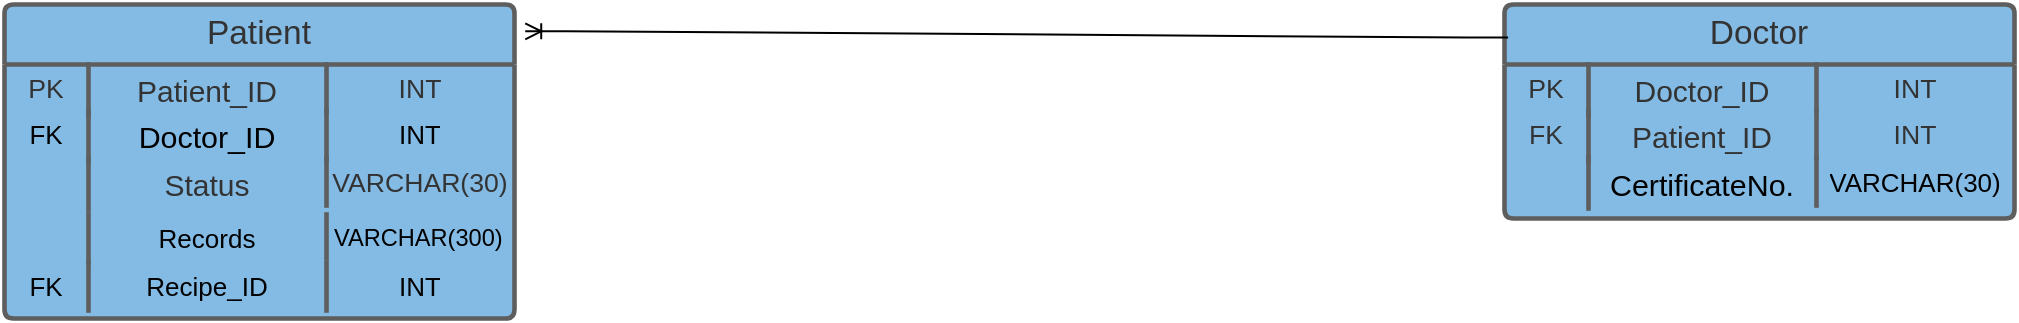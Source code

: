 <mxfile version="14.9.4" type="github">
  <diagram id="R2lEEEUBdFMjLlhIrx00" name="Page-1">
    <mxGraphModel dx="1730" dy="965" grid="1" gridSize="10" guides="1" tooltips="1" connect="1" arrows="1" fold="1" page="1" pageScale="1" pageWidth="850" pageHeight="1100" math="0" shadow="0" extFonts="Permanent Marker^https://fonts.googleapis.com/css?family=Permanent+Marker">
      <root>
        <mxCell id="0" />
        <mxCell id="1" parent="0" />
        <mxCell id="s8nBBbzB6NtBCQzFO3ce-1" value="Patient" style="html=1;overflow=block;blockSpacing=1;whiteSpace=wrap;swimlane;resizeParent=1;resizeParentMax=0;resizeLast=0;collapsible=0;marginBottom=0;fontStyle=0;swimlaneFillColor=#83bbe5;startSize=30;whiteSpace=wrap;fontSize=16.7;fontColor=#333333;align=center;fillColor=#83bbe5;whiteSpace=wrap;spacing=0;strokeColor=#5e5e5e;strokeOpacity=100;fillOpacity=100;rounded=1;absoluteArcSize=1;arcSize=9;strokeWidth=2.3;" vertex="1" parent="1">
          <mxGeometry x="480" y="90" width="255" height="157" as="geometry" />
        </mxCell>
        <mxCell id="s8nBBbzB6NtBCQzFO3ce-2" value="PK" style="strokeColor=none;part=1;resizeHeight=0;align=center;verticalAlign=top;spacingLeft=4;spacingRight=4;overflow=hidden;rotatable=0;points=[[0,0.5],[1,0.5]];portConstraint=eastwest;whiteSpace=wrap;swimlaneFillColor=#83bbe5;whiteSpace=wrap;fontSize=13.3;fontColor=#333333;align=center;fillColor=none;strokeOpacity=100;fillOpacity=100;whiteSpace=wrap;spacing=0;rounded=1;absoluteArcSize=1;arcSize=9;strokeWidth=2.3;" vertex="1" parent="s8nBBbzB6NtBCQzFO3ce-1">
          <mxGeometry y="30" width="42" height="23.25" as="geometry" />
        </mxCell>
        <mxCell id="s8nBBbzB6NtBCQzFO3ce-3" value="Patient_ID" style="shape=partialRectangle;top=0;right=0;bottom=0;part=1;resizeHeight=0;align=left;verticalAlign=top;spacingLeft=4;spacingRight=4;overflow=hidden;rotatable=0;points=[[0,0.5],[1,0.5]];portConstraint=eastwest;whiteSpace=wrap;swimlaneFillColor=#83bbe5;whiteSpace=wrap;fontSize=15;fontColor=#333333;align=center;fillColor=none;strokeOpacity=100;fillOpacity=100;whiteSpace=wrap;spacing=0;strokeColor=#5e5e5e;rounded=1;absoluteArcSize=1;arcSize=9;strokeWidth=2.3;" vertex="1" parent="s8nBBbzB6NtBCQzFO3ce-1">
          <mxGeometry x="42" y="30" width="119.0" height="25.5" as="geometry" />
        </mxCell>
        <mxCell id="s8nBBbzB6NtBCQzFO3ce-4" value="INT" style="shape=partialRectangle;top=0;right=0;bottom=0;part=1;resizeHeight=0;align=left;verticalAlign=top;spacingLeft=4;spacingRight=4;overflow=hidden;rotatable=0;points=[[0,0.5],[1,0.5]];portConstraint=eastwest;whiteSpace=wrap;swimlaneFillColor=#83bbe5;whiteSpace=wrap;fontSize=13.3;fontColor=#333333;align=center;fillColor=none;strokeOpacity=100;fillOpacity=100;whiteSpace=wrap;spacing=0;strokeColor=#5e5e5e;rounded=1;absoluteArcSize=1;arcSize=9;strokeWidth=2.3;" vertex="1" parent="s8nBBbzB6NtBCQzFO3ce-1">
          <mxGeometry x="161.0" y="30" width="94.0" height="23.25" as="geometry" />
        </mxCell>
        <mxCell id="s8nBBbzB6NtBCQzFO3ce-5" value="FK" style="strokeColor=none;part=1;resizeHeight=0;align=center;verticalAlign=top;spacingLeft=4;spacingRight=4;overflow=hidden;rotatable=0;points=[[0,0.5],[1,0.5]];portConstraint=eastwest;whiteSpace=wrap;swimlaneFillColor=#83bbe5;whiteSpace=wrap;fontSize=13;fillColor=none;strokeOpacity=100;fillOpacity=100;whiteSpace=wrap;spacing=0;rounded=1;absoluteArcSize=1;arcSize=9;strokeWidth=2.3;" vertex="1" parent="s8nBBbzB6NtBCQzFO3ce-1">
          <mxGeometry y="53.25" width="42" height="24" as="geometry" />
        </mxCell>
        <mxCell id="s8nBBbzB6NtBCQzFO3ce-6" value="Doctor_ID" style="shape=partialRectangle;top=0;right=0;bottom=0;part=1;resizeHeight=0;align=left;verticalAlign=top;spacingLeft=4;spacingRight=4;overflow=hidden;rotatable=0;points=[[0,0.5],[1,0.5]];portConstraint=eastwest;whiteSpace=wrap;swimlaneFillColor=#83bbe5;whiteSpace=wrap;fontSize=15.2;align=center;fillColor=none;strokeOpacity=100;fillOpacity=100;whiteSpace=wrap;spacing=0;strokeColor=#5e5e5e;rounded=1;absoluteArcSize=1;arcSize=9;strokeWidth=2.3;" vertex="1" parent="s8nBBbzB6NtBCQzFO3ce-1">
          <mxGeometry x="42" y="53.25" width="119.0" height="25.5" as="geometry" />
        </mxCell>
        <mxCell id="s8nBBbzB6NtBCQzFO3ce-7" value="INT" style="shape=partialRectangle;top=0;right=0;bottom=0;part=1;resizeHeight=0;align=left;verticalAlign=top;spacingLeft=4;spacingRight=4;overflow=hidden;rotatable=0;points=[[0,0.5],[1,0.5]];portConstraint=eastwest;whiteSpace=wrap;swimlaneFillColor=#83bbe5;whiteSpace=wrap;fontSize=13;align=center;fillColor=none;strokeOpacity=100;fillOpacity=100;whiteSpace=wrap;spacing=0;strokeColor=#5e5e5e;rounded=1;absoluteArcSize=1;arcSize=9;strokeWidth=2.3;" vertex="1" parent="s8nBBbzB6NtBCQzFO3ce-1">
          <mxGeometry x="161.0" y="53.25" width="94.0" height="24" as="geometry" />
        </mxCell>
        <mxCell id="s8nBBbzB6NtBCQzFO3ce-8" value="" style="strokeColor=none;part=1;resizeHeight=0;align=center;verticalAlign=top;spacingLeft=4;spacingRight=4;overflow=hidden;rotatable=0;points=[[0,0.5],[1,0.5]];portConstraint=eastwest;whiteSpace=wrap;swimlaneFillColor=#83bbe5;whiteSpace=wrap;fontSize=13;align=center;fillColor=none;strokeOpacity=100;fillOpacity=100;whiteSpace=wrap;spacing=0;rounded=1;absoluteArcSize=1;arcSize=9;strokeWidth=2.3;" vertex="1" parent="s8nBBbzB6NtBCQzFO3ce-1">
          <mxGeometry y="77.25" width="42" height="27.75" as="geometry" />
        </mxCell>
        <mxCell id="s8nBBbzB6NtBCQzFO3ce-9" value="Status" style="shape=partialRectangle;top=0;right=0;bottom=0;part=1;resizeHeight=0;align=left;verticalAlign=top;spacingLeft=4;spacingRight=4;overflow=hidden;rotatable=0;points=[[0,0.5],[1,0.5]];portConstraint=eastwest;whiteSpace=wrap;swimlaneFillColor=#83bbe5;whiteSpace=wrap;fontSize=15;fontColor=#333333;align=center;fillColor=none;strokeOpacity=100;fillOpacity=100;whiteSpace=wrap;spacing=0;strokeColor=#5e5e5e;rounded=1;absoluteArcSize=1;arcSize=9;strokeWidth=2.3;" vertex="1" parent="s8nBBbzB6NtBCQzFO3ce-1">
          <mxGeometry x="42" y="77.25" width="119.0" height="25.5" as="geometry" />
        </mxCell>
        <mxCell id="s8nBBbzB6NtBCQzFO3ce-10" value="VARCHAR(30)" style="shape=partialRectangle;top=0;right=0;bottom=0;part=1;resizeHeight=0;align=left;verticalAlign=top;spacingLeft=4;spacingRight=4;overflow=hidden;rotatable=0;points=[[0,0.5],[1,0.5]];portConstraint=eastwest;whiteSpace=wrap;swimlaneFillColor=#83bbe5;whiteSpace=wrap;fontSize=13.3;fontColor=#333333;align=center;fillColor=none;strokeOpacity=100;fillOpacity=100;whiteSpace=wrap;spacing=0;strokeColor=#5e5e5e;rounded=1;absoluteArcSize=1;arcSize=9;strokeWidth=2.3;" vertex="1" parent="s8nBBbzB6NtBCQzFO3ce-1">
          <mxGeometry x="161.0" y="77.25" width="94.0" height="23.25" as="geometry" />
        </mxCell>
        <mxCell id="s8nBBbzB6NtBCQzFO3ce-11" value="" style="strokeColor=none;part=1;resizeHeight=0;align=center;verticalAlign=top;spacingLeft=4;spacingRight=4;overflow=hidden;rotatable=0;points=[[0,0.5],[1,0.5]];portConstraint=eastwest;whiteSpace=wrap;swimlaneFillColor=#83bbe5;whiteSpace=wrap;fontSize=13;fillColor=none;strokeOpacity=100;fillOpacity=100;whiteSpace=wrap;spacing=0;rounded=1;absoluteArcSize=1;arcSize=9;strokeWidth=2.3;" vertex="1" parent="s8nBBbzB6NtBCQzFO3ce-1">
          <mxGeometry y="105" width="42" height="24" as="geometry" />
        </mxCell>
        <mxCell id="s8nBBbzB6NtBCQzFO3ce-12" value="Records" style="shape=partialRectangle;top=0;right=0;bottom=0;part=1;resizeHeight=0;align=left;verticalAlign=top;spacingLeft=4;spacingRight=4;overflow=hidden;rotatable=0;points=[[0,0.5],[1,0.5]];portConstraint=eastwest;whiteSpace=wrap;swimlaneFillColor=#83bbe5;whiteSpace=wrap;fontSize=13;align=center;fillColor=none;strokeOpacity=100;fillOpacity=100;whiteSpace=wrap;spacing=0;strokeColor=#5e5e5e;rounded=1;absoluteArcSize=1;arcSize=9;strokeWidth=2.3;" vertex="1" parent="s8nBBbzB6NtBCQzFO3ce-1">
          <mxGeometry x="42" y="105" width="119.0" height="24" as="geometry" />
        </mxCell>
        <mxCell id="s8nBBbzB6NtBCQzFO3ce-13" value="VARCHAR(300)" style="shape=partialRectangle;top=0;right=0;bottom=0;part=1;resizeHeight=0;align=left;verticalAlign=top;spacingLeft=4;spacingRight=4;overflow=hidden;rotatable=0;points=[[0,0.5],[1,0.5]];portConstraint=eastwest;whiteSpace=wrap;swimlaneFillColor=#83bbe5;whiteSpace=wrap;fontSize=11.8;fillColor=none;strokeOpacity=100;fillOpacity=100;whiteSpace=wrap;spacing=0;strokeColor=#5e5e5e;rounded=1;absoluteArcSize=1;arcSize=9;strokeWidth=2.3;" vertex="1" parent="s8nBBbzB6NtBCQzFO3ce-1">
          <mxGeometry x="161.0" y="105" width="94.0" height="21.75" as="geometry" />
        </mxCell>
        <mxCell id="s8nBBbzB6NtBCQzFO3ce-14" value="FK" style="strokeColor=none;part=1;resizeHeight=0;align=center;verticalAlign=top;spacingLeft=4;spacingRight=4;overflow=hidden;rotatable=0;points=[[0,0.5],[1,0.5]];portConstraint=eastwest;whiteSpace=wrap;swimlaneFillColor=#83bbe5;whiteSpace=wrap;fontSize=13;fillColor=none;strokeOpacity=100;fillOpacity=100;whiteSpace=wrap;spacing=0;rounded=1;absoluteArcSize=1;arcSize=9;strokeWidth=2.3;" vertex="1" parent="s8nBBbzB6NtBCQzFO3ce-1">
          <mxGeometry y="129" width="42" height="24" as="geometry" />
        </mxCell>
        <mxCell id="s8nBBbzB6NtBCQzFO3ce-15" value="Recipe_ID" style="shape=partialRectangle;top=0;right=0;bottom=0;part=1;resizeHeight=0;align=left;verticalAlign=top;spacingLeft=4;spacingRight=4;overflow=hidden;rotatable=0;points=[[0,0.5],[1,0.5]];portConstraint=eastwest;whiteSpace=wrap;swimlaneFillColor=#83bbe5;whiteSpace=wrap;fontSize=13;align=center;fillColor=none;strokeOpacity=100;fillOpacity=100;whiteSpace=wrap;spacing=0;strokeColor=#5e5e5e;rounded=1;absoluteArcSize=1;arcSize=9;strokeWidth=2.3;" vertex="1" parent="s8nBBbzB6NtBCQzFO3ce-1">
          <mxGeometry x="42" y="129" width="119.0" height="24" as="geometry" />
        </mxCell>
        <mxCell id="s8nBBbzB6NtBCQzFO3ce-16" value="INT" style="shape=partialRectangle;top=0;right=0;bottom=0;part=1;resizeHeight=0;align=left;verticalAlign=top;spacingLeft=4;spacingRight=4;overflow=hidden;rotatable=0;points=[[0,0.5],[1,0.5]];portConstraint=eastwest;whiteSpace=wrap;swimlaneFillColor=#83bbe5;whiteSpace=wrap;fontSize=13;align=center;fillColor=none;strokeOpacity=100;fillOpacity=100;whiteSpace=wrap;spacing=0;strokeColor=#5e5e5e;rounded=1;absoluteArcSize=1;arcSize=9;strokeWidth=2.3;" vertex="1" parent="s8nBBbzB6NtBCQzFO3ce-1">
          <mxGeometry x="161.0" y="129" width="94.0" height="24" as="geometry" />
        </mxCell>
        <mxCell id="wR4m2LSyL9cgfY_sc-Y3-31" value="Doctor" style="html=1;overflow=block;blockSpacing=1;whiteSpace=wrap;swimlane;resizeParent=1;resizeParentMax=0;resizeLast=0;collapsible=0;marginBottom=0;fontStyle=0;swimlaneFillColor=#83bbe5;startSize=30;whiteSpace=wrap;fontSize=16.7;fontColor=#333333;align=center;fillColor=#83bbe5;whiteSpace=wrap;spacing=0;strokeColor=#5e5e5e;strokeOpacity=100;fillOpacity=100;rounded=1;absoluteArcSize=1;arcSize=9;strokeWidth=2.3;" vertex="1" parent="1">
          <mxGeometry x="1230" y="90" width="255" height="107" as="geometry" />
        </mxCell>
        <mxCell id="wR4m2LSyL9cgfY_sc-Y3-32" value="PK" style="strokeColor=none;part=1;resizeHeight=0;align=center;verticalAlign=top;spacingLeft=4;spacingRight=4;overflow=hidden;rotatable=0;points=[[0,0.5],[1,0.5]];portConstraint=eastwest;whiteSpace=wrap;swimlaneFillColor=#83bbe5;whiteSpace=wrap;fontSize=13.3;fontColor=#333333;align=center;fillColor=none;strokeOpacity=100;fillOpacity=100;whiteSpace=wrap;spacing=0;rounded=1;absoluteArcSize=1;arcSize=9;strokeWidth=2.3;" vertex="1" parent="wR4m2LSyL9cgfY_sc-Y3-31">
          <mxGeometry y="30" width="42" height="23.25" as="geometry" />
        </mxCell>
        <mxCell id="wR4m2LSyL9cgfY_sc-Y3-33" value="Doctor_ID" style="shape=partialRectangle;top=0;right=0;bottom=0;part=1;resizeHeight=0;align=left;verticalAlign=top;spacingLeft=4;spacingRight=4;overflow=hidden;rotatable=0;points=[[0,0.5],[1,0.5]];portConstraint=eastwest;whiteSpace=wrap;swimlaneFillColor=#83bbe5;whiteSpace=wrap;fontSize=15;fontColor=#333333;align=center;fillColor=none;strokeOpacity=100;fillOpacity=100;whiteSpace=wrap;spacing=0;strokeColor=#5e5e5e;rounded=1;absoluteArcSize=1;arcSize=9;strokeWidth=2.3;" vertex="1" parent="wR4m2LSyL9cgfY_sc-Y3-31">
          <mxGeometry x="42" y="30" width="114" height="25.5" as="geometry" />
        </mxCell>
        <mxCell id="wR4m2LSyL9cgfY_sc-Y3-34" value="INT" style="shape=partialRectangle;top=0;right=0;bottom=0;part=1;resizeHeight=0;align=left;verticalAlign=top;spacingLeft=4;spacingRight=4;overflow=hidden;rotatable=0;points=[[0,0.5],[1,0.5]];portConstraint=eastwest;whiteSpace=wrap;swimlaneFillColor=#83bbe5;whiteSpace=wrap;fontSize=13.3;fontColor=#333333;align=center;fillColor=none;strokeOpacity=100;fillOpacity=100;whiteSpace=wrap;spacing=0;strokeColor=#5e5e5e;rounded=1;absoluteArcSize=1;arcSize=9;strokeWidth=2.3;" vertex="1" parent="wR4m2LSyL9cgfY_sc-Y3-31">
          <mxGeometry x="156" y="30" width="99" height="23.25" as="geometry" />
        </mxCell>
        <mxCell id="wR4m2LSyL9cgfY_sc-Y3-35" value="FK" style="strokeColor=none;part=1;resizeHeight=0;align=center;verticalAlign=top;spacingLeft=4;spacingRight=4;overflow=hidden;rotatable=0;points=[[0,0.5],[1,0.5]];portConstraint=eastwest;whiteSpace=wrap;swimlaneFillColor=#83bbe5;whiteSpace=wrap;fontSize=13.3;fontColor=#333333;align=center;fillColor=none;strokeOpacity=100;fillOpacity=100;whiteSpace=wrap;spacing=0;rounded=1;absoluteArcSize=1;arcSize=9;strokeWidth=2.3;" vertex="1" parent="wR4m2LSyL9cgfY_sc-Y3-31">
          <mxGeometry y="53.25" width="42" height="23.25" as="geometry" />
        </mxCell>
        <mxCell id="wR4m2LSyL9cgfY_sc-Y3-36" value="Patient_ID" style="shape=partialRectangle;top=0;right=0;bottom=0;part=1;resizeHeight=0;align=left;verticalAlign=top;spacingLeft=4;spacingRight=4;overflow=hidden;rotatable=0;points=[[0,0.5],[1,0.5]];portConstraint=eastwest;whiteSpace=wrap;swimlaneFillColor=#83bbe5;whiteSpace=wrap;fontSize=15;fontColor=#333333;align=center;fillColor=none;strokeOpacity=100;fillOpacity=100;whiteSpace=wrap;spacing=0;strokeColor=#5e5e5e;rounded=1;absoluteArcSize=1;arcSize=9;strokeWidth=2.3;" vertex="1" parent="wR4m2LSyL9cgfY_sc-Y3-31">
          <mxGeometry x="42" y="53.25" width="114" height="25.5" as="geometry" />
        </mxCell>
        <mxCell id="wR4m2LSyL9cgfY_sc-Y3-37" value="INT" style="shape=partialRectangle;top=0;right=0;bottom=0;part=1;resizeHeight=0;align=left;verticalAlign=top;spacingLeft=4;spacingRight=4;overflow=hidden;rotatable=0;points=[[0,0.5],[1,0.5]];portConstraint=eastwest;whiteSpace=wrap;swimlaneFillColor=#83bbe5;whiteSpace=wrap;fontSize=13.3;fontColor=#333333;align=center;fillColor=none;strokeOpacity=100;fillOpacity=100;whiteSpace=wrap;spacing=0;strokeColor=#5e5e5e;rounded=1;absoluteArcSize=1;arcSize=9;strokeWidth=2.3;" vertex="1" parent="wR4m2LSyL9cgfY_sc-Y3-31">
          <mxGeometry x="156" y="53.25" width="99" height="23.25" as="geometry" />
        </mxCell>
        <mxCell id="wR4m2LSyL9cgfY_sc-Y3-38" value="" style="strokeColor=none;part=1;resizeHeight=0;align=center;verticalAlign=top;spacingLeft=4;spacingRight=4;overflow=hidden;rotatable=0;points=[[0,0.5],[1,0.5]];portConstraint=eastwest;whiteSpace=wrap;swimlaneFillColor=#83bbe5;whiteSpace=wrap;fontSize=13;fillColor=none;strokeOpacity=100;fillOpacity=100;whiteSpace=wrap;spacing=0;rounded=1;absoluteArcSize=1;arcSize=9;strokeWidth=2.3;" vertex="1" parent="wR4m2LSyL9cgfY_sc-Y3-31">
          <mxGeometry y="76.5" width="42" height="24" as="geometry" />
        </mxCell>
        <mxCell id="wR4m2LSyL9cgfY_sc-Y3-39" value="CertificateNo." style="shape=partialRectangle;top=0;right=0;bottom=0;part=1;resizeHeight=0;align=left;verticalAlign=top;spacingLeft=4;spacingRight=4;overflow=hidden;rotatable=0;points=[[0,0.5],[1,0.5]];portConstraint=eastwest;whiteSpace=wrap;swimlaneFillColor=#83bbe5;whiteSpace=wrap;fontSize=15.2;align=center;fillColor=none;strokeOpacity=100;fillOpacity=100;whiteSpace=wrap;spacing=0;strokeColor=#5e5e5e;rounded=1;absoluteArcSize=1;arcSize=9;strokeWidth=2.3;" vertex="1" parent="wR4m2LSyL9cgfY_sc-Y3-31">
          <mxGeometry x="42" y="76.5" width="114" height="25.5" as="geometry" />
        </mxCell>
        <mxCell id="wR4m2LSyL9cgfY_sc-Y3-40" value="VARCHAR(30)" style="shape=partialRectangle;top=0;right=0;bottom=0;part=1;resizeHeight=0;align=left;verticalAlign=top;spacingLeft=4;spacingRight=4;overflow=hidden;rotatable=0;points=[[0,0.5],[1,0.5]];portConstraint=eastwest;whiteSpace=wrap;swimlaneFillColor=#83bbe5;whiteSpace=wrap;fontSize=13;align=center;fillColor=none;strokeOpacity=100;fillOpacity=100;whiteSpace=wrap;spacing=0;strokeColor=#5e5e5e;rounded=1;absoluteArcSize=1;arcSize=9;strokeWidth=2.3;" vertex="1" parent="wR4m2LSyL9cgfY_sc-Y3-31">
          <mxGeometry x="156" y="76.5" width="99" height="24" as="geometry" />
        </mxCell>
        <mxCell id="s8nBBbzB6NtBCQzFO3ce-19" value="" style="edgeStyle=entityRelationEdgeStyle;fontSize=12;html=1;endArrow=ERoneToMany;entryX=1.022;entryY=0.087;entryDx=0;entryDy=0;exitX=0.008;exitY=0.156;exitDx=0;exitDy=0;entryPerimeter=0;exitPerimeter=0;" edge="1" parent="1" source="wR4m2LSyL9cgfY_sc-Y3-31" target="s8nBBbzB6NtBCQzFO3ce-1">
          <mxGeometry width="100" height="100" relative="1" as="geometry">
            <mxPoint x="780" y="400" as="sourcePoint" />
            <mxPoint x="940" y="300" as="targetPoint" />
          </mxGeometry>
        </mxCell>
      </root>
    </mxGraphModel>
  </diagram>
</mxfile>
